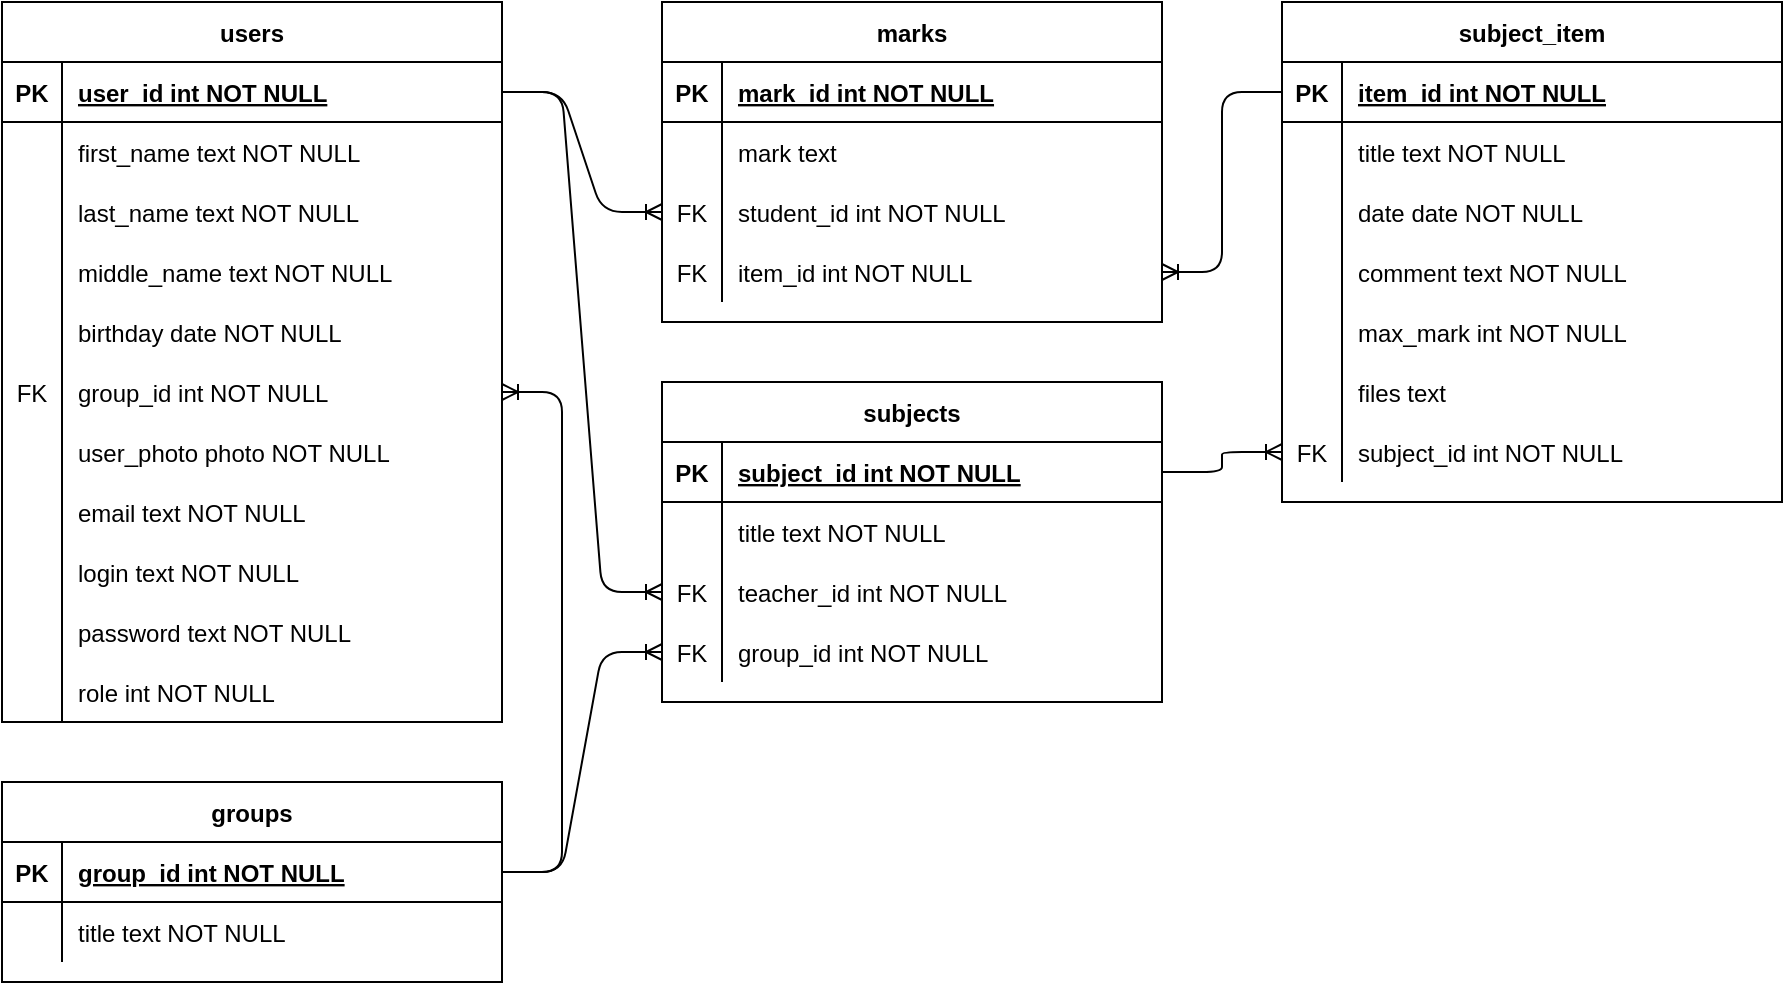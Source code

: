 <mxfile version="13.9.9" type="device"><diagram id="R2lEEEUBdFMjLlhIrx00" name="Page-1"><mxGraphModel dx="1086" dy="806" grid="1" gridSize="10" guides="1" tooltips="1" connect="1" arrows="1" fold="1" page="1" pageScale="1" pageWidth="850" pageHeight="1100" math="0" shadow="0" extFonts="Permanent Marker^https://fonts.googleapis.com/css?family=Permanent+Marker"><root><mxCell id="0"/><mxCell id="1" parent="0"/><mxCell id="C-vyLk0tnHw3VtMMgP7b-2" value="groups" style="shape=table;startSize=30;container=1;collapsible=1;childLayout=tableLayout;fixedRows=1;rowLines=0;fontStyle=1;align=center;resizeLast=1;" parent="1" vertex="1"><mxGeometry x="120" y="510" width="250" height="100" as="geometry"/></mxCell><mxCell id="C-vyLk0tnHw3VtMMgP7b-3" value="" style="shape=partialRectangle;collapsible=0;dropTarget=0;pointerEvents=0;fillColor=none;points=[[0,0.5],[1,0.5]];portConstraint=eastwest;top=0;left=0;right=0;bottom=1;" parent="C-vyLk0tnHw3VtMMgP7b-2" vertex="1"><mxGeometry y="30" width="250" height="30" as="geometry"/></mxCell><mxCell id="C-vyLk0tnHw3VtMMgP7b-4" value="PK" style="shape=partialRectangle;overflow=hidden;connectable=0;fillColor=none;top=0;left=0;bottom=0;right=0;fontStyle=1;" parent="C-vyLk0tnHw3VtMMgP7b-3" vertex="1"><mxGeometry width="30" height="30" as="geometry"/></mxCell><mxCell id="C-vyLk0tnHw3VtMMgP7b-5" value="group_id int NOT NULL " style="shape=partialRectangle;overflow=hidden;connectable=0;fillColor=none;top=0;left=0;bottom=0;right=0;align=left;spacingLeft=6;fontStyle=5;" parent="C-vyLk0tnHw3VtMMgP7b-3" vertex="1"><mxGeometry x="30" width="220" height="30" as="geometry"/></mxCell><mxCell id="C-vyLk0tnHw3VtMMgP7b-6" value="" style="shape=partialRectangle;collapsible=0;dropTarget=0;pointerEvents=0;fillColor=none;points=[[0,0.5],[1,0.5]];portConstraint=eastwest;top=0;left=0;right=0;bottom=0;" parent="C-vyLk0tnHw3VtMMgP7b-2" vertex="1"><mxGeometry y="60" width="250" height="30" as="geometry"/></mxCell><mxCell id="C-vyLk0tnHw3VtMMgP7b-7" value="" style="shape=partialRectangle;overflow=hidden;connectable=0;fillColor=none;top=0;left=0;bottom=0;right=0;" parent="C-vyLk0tnHw3VtMMgP7b-6" vertex="1"><mxGeometry width="30" height="30" as="geometry"/></mxCell><mxCell id="C-vyLk0tnHw3VtMMgP7b-8" value="title text NOT NULL" style="shape=partialRectangle;overflow=hidden;connectable=0;fillColor=none;top=0;left=0;bottom=0;right=0;align=left;spacingLeft=6;" parent="C-vyLk0tnHw3VtMMgP7b-6" vertex="1"><mxGeometry x="30" width="220" height="30" as="geometry"/></mxCell><mxCell id="C-vyLk0tnHw3VtMMgP7b-13" value="subjects" style="shape=table;startSize=30;container=1;collapsible=1;childLayout=tableLayout;fixedRows=1;rowLines=0;fontStyle=1;align=center;resizeLast=1;" parent="1" vertex="1"><mxGeometry x="450" y="310" width="250" height="160" as="geometry"/></mxCell><mxCell id="C-vyLk0tnHw3VtMMgP7b-14" value="" style="shape=partialRectangle;collapsible=0;dropTarget=0;pointerEvents=0;fillColor=none;points=[[0,0.5],[1,0.5]];portConstraint=eastwest;top=0;left=0;right=0;bottom=1;" parent="C-vyLk0tnHw3VtMMgP7b-13" vertex="1"><mxGeometry y="30" width="250" height="30" as="geometry"/></mxCell><mxCell id="C-vyLk0tnHw3VtMMgP7b-15" value="PK" style="shape=partialRectangle;overflow=hidden;connectable=0;fillColor=none;top=0;left=0;bottom=0;right=0;fontStyle=1;" parent="C-vyLk0tnHw3VtMMgP7b-14" vertex="1"><mxGeometry width="30" height="30" as="geometry"/></mxCell><mxCell id="C-vyLk0tnHw3VtMMgP7b-16" value="subject_id int NOT NULL " style="shape=partialRectangle;overflow=hidden;connectable=0;fillColor=none;top=0;left=0;bottom=0;right=0;align=left;spacingLeft=6;fontStyle=5;" parent="C-vyLk0tnHw3VtMMgP7b-14" vertex="1"><mxGeometry x="30" width="220" height="30" as="geometry"/></mxCell><mxCell id="C-vyLk0tnHw3VtMMgP7b-17" value="" style="shape=partialRectangle;collapsible=0;dropTarget=0;pointerEvents=0;fillColor=none;points=[[0,0.5],[1,0.5]];portConstraint=eastwest;top=0;left=0;right=0;bottom=0;" parent="C-vyLk0tnHw3VtMMgP7b-13" vertex="1"><mxGeometry y="60" width="250" height="30" as="geometry"/></mxCell><mxCell id="C-vyLk0tnHw3VtMMgP7b-18" value="" style="shape=partialRectangle;overflow=hidden;connectable=0;fillColor=none;top=0;left=0;bottom=0;right=0;" parent="C-vyLk0tnHw3VtMMgP7b-17" vertex="1"><mxGeometry width="30" height="30" as="geometry"/></mxCell><mxCell id="C-vyLk0tnHw3VtMMgP7b-19" value="title text NOT NULL" style="shape=partialRectangle;overflow=hidden;connectable=0;fillColor=none;top=0;left=0;bottom=0;right=0;align=left;spacingLeft=6;" parent="C-vyLk0tnHw3VtMMgP7b-17" vertex="1"><mxGeometry x="30" width="220" height="30" as="geometry"/></mxCell><mxCell id="C-vyLk0tnHw3VtMMgP7b-20" value="" style="shape=partialRectangle;collapsible=0;dropTarget=0;pointerEvents=0;fillColor=none;points=[[0,0.5],[1,0.5]];portConstraint=eastwest;top=0;left=0;right=0;bottom=0;" parent="C-vyLk0tnHw3VtMMgP7b-13" vertex="1"><mxGeometry y="90" width="250" height="30" as="geometry"/></mxCell><mxCell id="C-vyLk0tnHw3VtMMgP7b-21" value="FK" style="shape=partialRectangle;overflow=hidden;connectable=0;fillColor=none;top=0;left=0;bottom=0;right=0;" parent="C-vyLk0tnHw3VtMMgP7b-20" vertex="1"><mxGeometry width="30" height="30" as="geometry"/></mxCell><mxCell id="C-vyLk0tnHw3VtMMgP7b-22" value="teacher_id int NOT NULL" style="shape=partialRectangle;overflow=hidden;connectable=0;fillColor=none;top=0;left=0;bottom=0;right=0;align=left;spacingLeft=6;" parent="C-vyLk0tnHw3VtMMgP7b-20" vertex="1"><mxGeometry x="30" width="220" height="30" as="geometry"/></mxCell><mxCell id="s-A3LSUBnuDLn5g1_LWY-44" value="" style="shape=partialRectangle;collapsible=0;dropTarget=0;pointerEvents=0;fillColor=none;top=0;left=0;bottom=0;right=0;points=[[0,0.5],[1,0.5]];portConstraint=eastwest;" vertex="1" parent="C-vyLk0tnHw3VtMMgP7b-13"><mxGeometry y="120" width="250" height="30" as="geometry"/></mxCell><mxCell id="s-A3LSUBnuDLn5g1_LWY-45" value="FK" style="shape=partialRectangle;connectable=0;fillColor=none;top=0;left=0;bottom=0;right=0;editable=1;overflow=hidden;" vertex="1" parent="s-A3LSUBnuDLn5g1_LWY-44"><mxGeometry width="30" height="30" as="geometry"/></mxCell><mxCell id="s-A3LSUBnuDLn5g1_LWY-46" value="group_id int NOT NULL" style="shape=partialRectangle;connectable=0;fillColor=none;top=0;left=0;bottom=0;right=0;align=left;spacingLeft=6;overflow=hidden;" vertex="1" parent="s-A3LSUBnuDLn5g1_LWY-44"><mxGeometry x="30" width="220" height="30" as="geometry"/></mxCell><mxCell id="C-vyLk0tnHw3VtMMgP7b-23" value="users" style="shape=table;startSize=30;container=1;collapsible=1;childLayout=tableLayout;fixedRows=1;rowLines=0;fontStyle=1;align=center;resizeLast=1;" parent="1" vertex="1"><mxGeometry x="120" y="120" width="250" height="360" as="geometry"><mxRectangle x="120" y="120" width="60" height="30" as="alternateBounds"/></mxGeometry></mxCell><mxCell id="C-vyLk0tnHw3VtMMgP7b-24" value="" style="shape=partialRectangle;collapsible=0;dropTarget=0;pointerEvents=0;fillColor=none;points=[[0,0.5],[1,0.5]];portConstraint=eastwest;top=0;left=0;right=0;bottom=1;" parent="C-vyLk0tnHw3VtMMgP7b-23" vertex="1"><mxGeometry y="30" width="250" height="30" as="geometry"/></mxCell><mxCell id="C-vyLk0tnHw3VtMMgP7b-25" value="PK" style="shape=partialRectangle;overflow=hidden;connectable=0;fillColor=none;top=0;left=0;bottom=0;right=0;fontStyle=1;" parent="C-vyLk0tnHw3VtMMgP7b-24" vertex="1"><mxGeometry width="30" height="30" as="geometry"/></mxCell><mxCell id="C-vyLk0tnHw3VtMMgP7b-26" value="user_id int NOT NULL" style="shape=partialRectangle;overflow=hidden;connectable=0;fillColor=none;top=0;left=0;bottom=0;right=0;align=left;spacingLeft=6;fontStyle=5;" parent="C-vyLk0tnHw3VtMMgP7b-24" vertex="1"><mxGeometry x="30" width="220" height="30" as="geometry"/></mxCell><mxCell id="C-vyLk0tnHw3VtMMgP7b-27" value="" style="shape=partialRectangle;collapsible=0;dropTarget=0;pointerEvents=0;fillColor=none;points=[[0,0.5],[1,0.5]];portConstraint=eastwest;top=0;left=0;right=0;bottom=0;" parent="C-vyLk0tnHw3VtMMgP7b-23" vertex="1"><mxGeometry y="60" width="250" height="30" as="geometry"/></mxCell><mxCell id="C-vyLk0tnHw3VtMMgP7b-28" value="" style="shape=partialRectangle;overflow=hidden;connectable=0;fillColor=none;top=0;left=0;bottom=0;right=0;" parent="C-vyLk0tnHw3VtMMgP7b-27" vertex="1"><mxGeometry width="30" height="30" as="geometry"/></mxCell><mxCell id="C-vyLk0tnHw3VtMMgP7b-29" value="first_name text NOT NULL" style="shape=partialRectangle;overflow=hidden;connectable=0;fillColor=none;top=0;left=0;bottom=0;right=0;align=left;spacingLeft=6;" parent="C-vyLk0tnHw3VtMMgP7b-27" vertex="1"><mxGeometry x="30" width="220" height="30" as="geometry"/></mxCell><mxCell id="s-A3LSUBnuDLn5g1_LWY-13" value="" style="shape=partialRectangle;collapsible=0;dropTarget=0;pointerEvents=0;fillColor=none;top=0;left=0;bottom=0;right=0;points=[[0,0.5],[1,0.5]];portConstraint=eastwest;" vertex="1" parent="C-vyLk0tnHw3VtMMgP7b-23"><mxGeometry y="90" width="250" height="30" as="geometry"/></mxCell><mxCell id="s-A3LSUBnuDLn5g1_LWY-14" value="" style="shape=partialRectangle;connectable=0;fillColor=none;top=0;left=0;bottom=0;right=0;editable=1;overflow=hidden;" vertex="1" parent="s-A3LSUBnuDLn5g1_LWY-13"><mxGeometry width="30" height="30" as="geometry"/></mxCell><mxCell id="s-A3LSUBnuDLn5g1_LWY-15" value="last_name text NOT NULL" style="shape=partialRectangle;connectable=0;fillColor=none;top=0;left=0;bottom=0;right=0;align=left;spacingLeft=6;overflow=hidden;" vertex="1" parent="s-A3LSUBnuDLn5g1_LWY-13"><mxGeometry x="30" width="220" height="30" as="geometry"/></mxCell><mxCell id="s-A3LSUBnuDLn5g1_LWY-16" value="" style="shape=partialRectangle;collapsible=0;dropTarget=0;pointerEvents=0;fillColor=none;top=0;left=0;bottom=0;right=0;points=[[0,0.5],[1,0.5]];portConstraint=eastwest;" vertex="1" parent="C-vyLk0tnHw3VtMMgP7b-23"><mxGeometry y="120" width="250" height="30" as="geometry"/></mxCell><mxCell id="s-A3LSUBnuDLn5g1_LWY-17" value="" style="shape=partialRectangle;connectable=0;fillColor=none;top=0;left=0;bottom=0;right=0;editable=1;overflow=hidden;" vertex="1" parent="s-A3LSUBnuDLn5g1_LWY-16"><mxGeometry width="30" height="30" as="geometry"/></mxCell><mxCell id="s-A3LSUBnuDLn5g1_LWY-18" value="middle_name text NOT NULL" style="shape=partialRectangle;connectable=0;fillColor=none;top=0;left=0;bottom=0;right=0;align=left;spacingLeft=6;overflow=hidden;" vertex="1" parent="s-A3LSUBnuDLn5g1_LWY-16"><mxGeometry x="30" width="220" height="30" as="geometry"/></mxCell><mxCell id="s-A3LSUBnuDLn5g1_LWY-19" value="" style="shape=partialRectangle;collapsible=0;dropTarget=0;pointerEvents=0;fillColor=none;top=0;left=0;bottom=0;right=0;points=[[0,0.5],[1,0.5]];portConstraint=eastwest;" vertex="1" parent="C-vyLk0tnHw3VtMMgP7b-23"><mxGeometry y="150" width="250" height="30" as="geometry"/></mxCell><mxCell id="s-A3LSUBnuDLn5g1_LWY-20" value="" style="shape=partialRectangle;connectable=0;fillColor=none;top=0;left=0;bottom=0;right=0;editable=1;overflow=hidden;" vertex="1" parent="s-A3LSUBnuDLn5g1_LWY-19"><mxGeometry width="30" height="30" as="geometry"/></mxCell><mxCell id="s-A3LSUBnuDLn5g1_LWY-21" value="birthday date NOT NULL" style="shape=partialRectangle;connectable=0;fillColor=none;top=0;left=0;bottom=0;right=0;align=left;spacingLeft=6;overflow=hidden;" vertex="1" parent="s-A3LSUBnuDLn5g1_LWY-19"><mxGeometry x="30" width="220" height="30" as="geometry"/></mxCell><mxCell id="s-A3LSUBnuDLn5g1_LWY-22" value="" style="shape=partialRectangle;collapsible=0;dropTarget=0;pointerEvents=0;fillColor=none;top=0;left=0;bottom=0;right=0;points=[[0,0.5],[1,0.5]];portConstraint=eastwest;" vertex="1" parent="C-vyLk0tnHw3VtMMgP7b-23"><mxGeometry y="180" width="250" height="30" as="geometry"/></mxCell><mxCell id="s-A3LSUBnuDLn5g1_LWY-23" value="FK" style="shape=partialRectangle;connectable=0;fillColor=none;top=0;left=0;bottom=0;right=0;editable=1;overflow=hidden;" vertex="1" parent="s-A3LSUBnuDLn5g1_LWY-22"><mxGeometry width="30" height="30" as="geometry"/></mxCell><mxCell id="s-A3LSUBnuDLn5g1_LWY-24" value="group_id int NOT NULL" style="shape=partialRectangle;connectable=0;fillColor=none;top=0;left=0;bottom=0;right=0;align=left;spacingLeft=6;overflow=hidden;" vertex="1" parent="s-A3LSUBnuDLn5g1_LWY-22"><mxGeometry x="30" width="220" height="30" as="geometry"/></mxCell><mxCell id="s-A3LSUBnuDLn5g1_LWY-29" value="" style="shape=partialRectangle;collapsible=0;dropTarget=0;pointerEvents=0;fillColor=none;top=0;left=0;bottom=0;right=0;points=[[0,0.5],[1,0.5]];portConstraint=eastwest;" vertex="1" parent="C-vyLk0tnHw3VtMMgP7b-23"><mxGeometry y="210" width="250" height="30" as="geometry"/></mxCell><mxCell id="s-A3LSUBnuDLn5g1_LWY-30" value="" style="shape=partialRectangle;connectable=0;fillColor=none;top=0;left=0;bottom=0;right=0;editable=1;overflow=hidden;" vertex="1" parent="s-A3LSUBnuDLn5g1_LWY-29"><mxGeometry width="30" height="30" as="geometry"/></mxCell><mxCell id="s-A3LSUBnuDLn5g1_LWY-31" value="user_photo photo NOT NULL" style="shape=partialRectangle;connectable=0;fillColor=none;top=0;left=0;bottom=0;right=0;align=left;spacingLeft=6;overflow=hidden;" vertex="1" parent="s-A3LSUBnuDLn5g1_LWY-29"><mxGeometry x="30" width="220" height="30" as="geometry"/></mxCell><mxCell id="s-A3LSUBnuDLn5g1_LWY-32" value="" style="shape=partialRectangle;collapsible=0;dropTarget=0;pointerEvents=0;fillColor=none;top=0;left=0;bottom=0;right=0;points=[[0,0.5],[1,0.5]];portConstraint=eastwest;" vertex="1" parent="C-vyLk0tnHw3VtMMgP7b-23"><mxGeometry y="240" width="250" height="30" as="geometry"/></mxCell><mxCell id="s-A3LSUBnuDLn5g1_LWY-33" value="" style="shape=partialRectangle;connectable=0;fillColor=none;top=0;left=0;bottom=0;right=0;editable=1;overflow=hidden;" vertex="1" parent="s-A3LSUBnuDLn5g1_LWY-32"><mxGeometry width="30" height="30" as="geometry"/></mxCell><mxCell id="s-A3LSUBnuDLn5g1_LWY-34" value="email text NOT NULL" style="shape=partialRectangle;connectable=0;fillColor=none;top=0;left=0;bottom=0;right=0;align=left;spacingLeft=6;overflow=hidden;" vertex="1" parent="s-A3LSUBnuDLn5g1_LWY-32"><mxGeometry x="30" width="220" height="30" as="geometry"/></mxCell><mxCell id="s-A3LSUBnuDLn5g1_LWY-35" value="" style="shape=partialRectangle;collapsible=0;dropTarget=0;pointerEvents=0;fillColor=none;top=0;left=0;bottom=0;right=0;points=[[0,0.5],[1,0.5]];portConstraint=eastwest;" vertex="1" parent="C-vyLk0tnHw3VtMMgP7b-23"><mxGeometry y="270" width="250" height="30" as="geometry"/></mxCell><mxCell id="s-A3LSUBnuDLn5g1_LWY-36" value="" style="shape=partialRectangle;connectable=0;fillColor=none;top=0;left=0;bottom=0;right=0;editable=1;overflow=hidden;" vertex="1" parent="s-A3LSUBnuDLn5g1_LWY-35"><mxGeometry width="30" height="30" as="geometry"/></mxCell><mxCell id="s-A3LSUBnuDLn5g1_LWY-37" value="login text NOT NULL" style="shape=partialRectangle;connectable=0;fillColor=none;top=0;left=0;bottom=0;right=0;align=left;spacingLeft=6;overflow=hidden;" vertex="1" parent="s-A3LSUBnuDLn5g1_LWY-35"><mxGeometry x="30" width="220" height="30" as="geometry"/></mxCell><mxCell id="s-A3LSUBnuDLn5g1_LWY-38" value="" style="shape=partialRectangle;collapsible=0;dropTarget=0;pointerEvents=0;fillColor=none;top=0;left=0;bottom=0;right=0;points=[[0,0.5],[1,0.5]];portConstraint=eastwest;" vertex="1" parent="C-vyLk0tnHw3VtMMgP7b-23"><mxGeometry y="300" width="250" height="30" as="geometry"/></mxCell><mxCell id="s-A3LSUBnuDLn5g1_LWY-39" value="" style="shape=partialRectangle;connectable=0;fillColor=none;top=0;left=0;bottom=0;right=0;editable=1;overflow=hidden;" vertex="1" parent="s-A3LSUBnuDLn5g1_LWY-38"><mxGeometry width="30" height="30" as="geometry"/></mxCell><mxCell id="s-A3LSUBnuDLn5g1_LWY-40" value="password text NOT NULL" style="shape=partialRectangle;connectable=0;fillColor=none;top=0;left=0;bottom=0;right=0;align=left;spacingLeft=6;overflow=hidden;" vertex="1" parent="s-A3LSUBnuDLn5g1_LWY-38"><mxGeometry x="30" width="220" height="30" as="geometry"/></mxCell><mxCell id="s-A3LSUBnuDLn5g1_LWY-41" value="" style="shape=partialRectangle;collapsible=0;dropTarget=0;pointerEvents=0;fillColor=none;top=0;left=0;bottom=0;right=0;points=[[0,0.5],[1,0.5]];portConstraint=eastwest;" vertex="1" parent="C-vyLk0tnHw3VtMMgP7b-23"><mxGeometry y="330" width="250" height="30" as="geometry"/></mxCell><mxCell id="s-A3LSUBnuDLn5g1_LWY-42" value="" style="shape=partialRectangle;connectable=0;fillColor=none;top=0;left=0;bottom=0;right=0;editable=1;overflow=hidden;" vertex="1" parent="s-A3LSUBnuDLn5g1_LWY-41"><mxGeometry width="30" height="30" as="geometry"/></mxCell><mxCell id="s-A3LSUBnuDLn5g1_LWY-43" value="role int NOT NULL" style="shape=partialRectangle;connectable=0;fillColor=none;top=0;left=0;bottom=0;right=0;align=left;spacingLeft=6;overflow=hidden;" vertex="1" parent="s-A3LSUBnuDLn5g1_LWY-41"><mxGeometry x="30" width="220" height="30" as="geometry"/></mxCell><mxCell id="s-A3LSUBnuDLn5g1_LWY-47" value="subject_item" style="shape=table;startSize=30;container=1;collapsible=1;childLayout=tableLayout;fixedRows=1;rowLines=0;fontStyle=1;align=center;resizeLast=1;" vertex="1" parent="1"><mxGeometry x="760" y="120" width="250" height="250" as="geometry"/></mxCell><mxCell id="s-A3LSUBnuDLn5g1_LWY-48" value="" style="shape=partialRectangle;collapsible=0;dropTarget=0;pointerEvents=0;fillColor=none;top=0;left=0;bottom=1;right=0;points=[[0,0.5],[1,0.5]];portConstraint=eastwest;" vertex="1" parent="s-A3LSUBnuDLn5g1_LWY-47"><mxGeometry y="30" width="250" height="30" as="geometry"/></mxCell><mxCell id="s-A3LSUBnuDLn5g1_LWY-49" value="PK" style="shape=partialRectangle;connectable=0;fillColor=none;top=0;left=0;bottom=0;right=0;fontStyle=1;overflow=hidden;" vertex="1" parent="s-A3LSUBnuDLn5g1_LWY-48"><mxGeometry width="30" height="30" as="geometry"/></mxCell><mxCell id="s-A3LSUBnuDLn5g1_LWY-50" value="item_id int NOT NULL" style="shape=partialRectangle;connectable=0;fillColor=none;top=0;left=0;bottom=0;right=0;align=left;spacingLeft=6;fontStyle=5;overflow=hidden;" vertex="1" parent="s-A3LSUBnuDLn5g1_LWY-48"><mxGeometry x="30" width="220" height="30" as="geometry"/></mxCell><mxCell id="s-A3LSUBnuDLn5g1_LWY-51" value="" style="shape=partialRectangle;collapsible=0;dropTarget=0;pointerEvents=0;fillColor=none;top=0;left=0;bottom=0;right=0;points=[[0,0.5],[1,0.5]];portConstraint=eastwest;" vertex="1" parent="s-A3LSUBnuDLn5g1_LWY-47"><mxGeometry y="60" width="250" height="30" as="geometry"/></mxCell><mxCell id="s-A3LSUBnuDLn5g1_LWY-52" value="" style="shape=partialRectangle;connectable=0;fillColor=none;top=0;left=0;bottom=0;right=0;editable=1;overflow=hidden;" vertex="1" parent="s-A3LSUBnuDLn5g1_LWY-51"><mxGeometry width="30" height="30" as="geometry"/></mxCell><mxCell id="s-A3LSUBnuDLn5g1_LWY-53" value="title text NOT NULL" style="shape=partialRectangle;connectable=0;fillColor=none;top=0;left=0;bottom=0;right=0;align=left;spacingLeft=6;overflow=hidden;" vertex="1" parent="s-A3LSUBnuDLn5g1_LWY-51"><mxGeometry x="30" width="220" height="30" as="geometry"/></mxCell><mxCell id="s-A3LSUBnuDLn5g1_LWY-54" value="" style="shape=partialRectangle;collapsible=0;dropTarget=0;pointerEvents=0;fillColor=none;top=0;left=0;bottom=0;right=0;points=[[0,0.5],[1,0.5]];portConstraint=eastwest;" vertex="1" parent="s-A3LSUBnuDLn5g1_LWY-47"><mxGeometry y="90" width="250" height="30" as="geometry"/></mxCell><mxCell id="s-A3LSUBnuDLn5g1_LWY-55" value="" style="shape=partialRectangle;connectable=0;fillColor=none;top=0;left=0;bottom=0;right=0;editable=1;overflow=hidden;" vertex="1" parent="s-A3LSUBnuDLn5g1_LWY-54"><mxGeometry width="30" height="30" as="geometry"/></mxCell><mxCell id="s-A3LSUBnuDLn5g1_LWY-56" value="date date NOT NULL" style="shape=partialRectangle;connectable=0;fillColor=none;top=0;left=0;bottom=0;right=0;align=left;spacingLeft=6;overflow=hidden;" vertex="1" parent="s-A3LSUBnuDLn5g1_LWY-54"><mxGeometry x="30" width="220" height="30" as="geometry"/></mxCell><mxCell id="s-A3LSUBnuDLn5g1_LWY-57" value="" style="shape=partialRectangle;collapsible=0;dropTarget=0;pointerEvents=0;fillColor=none;top=0;left=0;bottom=0;right=0;points=[[0,0.5],[1,0.5]];portConstraint=eastwest;" vertex="1" parent="s-A3LSUBnuDLn5g1_LWY-47"><mxGeometry y="120" width="250" height="30" as="geometry"/></mxCell><mxCell id="s-A3LSUBnuDLn5g1_LWY-58" value="" style="shape=partialRectangle;connectable=0;fillColor=none;top=0;left=0;bottom=0;right=0;editable=1;overflow=hidden;" vertex="1" parent="s-A3LSUBnuDLn5g1_LWY-57"><mxGeometry width="30" height="30" as="geometry"/></mxCell><mxCell id="s-A3LSUBnuDLn5g1_LWY-59" value="comment text NOT NULL" style="shape=partialRectangle;connectable=0;fillColor=none;top=0;left=0;bottom=0;right=0;align=left;spacingLeft=6;overflow=hidden;" vertex="1" parent="s-A3LSUBnuDLn5g1_LWY-57"><mxGeometry x="30" width="220" height="30" as="geometry"/></mxCell><mxCell id="s-A3LSUBnuDLn5g1_LWY-60" value="" style="shape=partialRectangle;collapsible=0;dropTarget=0;pointerEvents=0;fillColor=none;top=0;left=0;bottom=0;right=0;points=[[0,0.5],[1,0.5]];portConstraint=eastwest;" vertex="1" parent="s-A3LSUBnuDLn5g1_LWY-47"><mxGeometry y="150" width="250" height="30" as="geometry"/></mxCell><mxCell id="s-A3LSUBnuDLn5g1_LWY-61" value="" style="shape=partialRectangle;connectable=0;fillColor=none;top=0;left=0;bottom=0;right=0;editable=1;overflow=hidden;" vertex="1" parent="s-A3LSUBnuDLn5g1_LWY-60"><mxGeometry width="30" height="30" as="geometry"/></mxCell><mxCell id="s-A3LSUBnuDLn5g1_LWY-62" value="max_mark int NOT NULL" style="shape=partialRectangle;connectable=0;fillColor=none;top=0;left=0;bottom=0;right=0;align=left;spacingLeft=6;overflow=hidden;" vertex="1" parent="s-A3LSUBnuDLn5g1_LWY-60"><mxGeometry x="30" width="220" height="30" as="geometry"/></mxCell><mxCell id="s-A3LSUBnuDLn5g1_LWY-63" value="" style="shape=partialRectangle;collapsible=0;dropTarget=0;pointerEvents=0;fillColor=none;top=0;left=0;bottom=0;right=0;points=[[0,0.5],[1,0.5]];portConstraint=eastwest;" vertex="1" parent="s-A3LSUBnuDLn5g1_LWY-47"><mxGeometry y="180" width="250" height="30" as="geometry"/></mxCell><mxCell id="s-A3LSUBnuDLn5g1_LWY-64" value="" style="shape=partialRectangle;connectable=0;fillColor=none;top=0;left=0;bottom=0;right=0;editable=1;overflow=hidden;" vertex="1" parent="s-A3LSUBnuDLn5g1_LWY-63"><mxGeometry width="30" height="30" as="geometry"/></mxCell><mxCell id="s-A3LSUBnuDLn5g1_LWY-65" value="files text" style="shape=partialRectangle;connectable=0;fillColor=none;top=0;left=0;bottom=0;right=0;align=left;spacingLeft=6;overflow=hidden;" vertex="1" parent="s-A3LSUBnuDLn5g1_LWY-63"><mxGeometry x="30" width="220" height="30" as="geometry"/></mxCell><mxCell id="s-A3LSUBnuDLn5g1_LWY-66" value="" style="shape=partialRectangle;collapsible=0;dropTarget=0;pointerEvents=0;fillColor=none;top=0;left=0;bottom=0;right=0;points=[[0,0.5],[1,0.5]];portConstraint=eastwest;" vertex="1" parent="s-A3LSUBnuDLn5g1_LWY-47"><mxGeometry y="210" width="250" height="30" as="geometry"/></mxCell><mxCell id="s-A3LSUBnuDLn5g1_LWY-67" value="FK" style="shape=partialRectangle;connectable=0;fillColor=none;top=0;left=0;bottom=0;right=0;editable=1;overflow=hidden;" vertex="1" parent="s-A3LSUBnuDLn5g1_LWY-66"><mxGeometry width="30" height="30" as="geometry"/></mxCell><mxCell id="s-A3LSUBnuDLn5g1_LWY-68" value="subject_id int NOT NULL" style="shape=partialRectangle;connectable=0;fillColor=none;top=0;left=0;bottom=0;right=0;align=left;spacingLeft=6;overflow=hidden;" vertex="1" parent="s-A3LSUBnuDLn5g1_LWY-66"><mxGeometry x="30" width="220" height="30" as="geometry"/></mxCell><mxCell id="s-A3LSUBnuDLn5g1_LWY-69" value="marks" style="shape=table;startSize=30;container=1;collapsible=1;childLayout=tableLayout;fixedRows=1;rowLines=0;fontStyle=1;align=center;resizeLast=1;" vertex="1" parent="1"><mxGeometry x="450" y="120" width="250" height="160" as="geometry"/></mxCell><mxCell id="s-A3LSUBnuDLn5g1_LWY-70" value="" style="shape=partialRectangle;collapsible=0;dropTarget=0;pointerEvents=0;fillColor=none;top=0;left=0;bottom=1;right=0;points=[[0,0.5],[1,0.5]];portConstraint=eastwest;" vertex="1" parent="s-A3LSUBnuDLn5g1_LWY-69"><mxGeometry y="30" width="250" height="30" as="geometry"/></mxCell><mxCell id="s-A3LSUBnuDLn5g1_LWY-71" value="PK" style="shape=partialRectangle;connectable=0;fillColor=none;top=0;left=0;bottom=0;right=0;fontStyle=1;overflow=hidden;" vertex="1" parent="s-A3LSUBnuDLn5g1_LWY-70"><mxGeometry width="30" height="30" as="geometry"/></mxCell><mxCell id="s-A3LSUBnuDLn5g1_LWY-72" value="mark_id int NOT NULL" style="shape=partialRectangle;connectable=0;fillColor=none;top=0;left=0;bottom=0;right=0;align=left;spacingLeft=6;fontStyle=5;overflow=hidden;" vertex="1" parent="s-A3LSUBnuDLn5g1_LWY-70"><mxGeometry x="30" width="220" height="30" as="geometry"/></mxCell><mxCell id="s-A3LSUBnuDLn5g1_LWY-73" value="" style="shape=partialRectangle;collapsible=0;dropTarget=0;pointerEvents=0;fillColor=none;top=0;left=0;bottom=0;right=0;points=[[0,0.5],[1,0.5]];portConstraint=eastwest;" vertex="1" parent="s-A3LSUBnuDLn5g1_LWY-69"><mxGeometry y="60" width="250" height="30" as="geometry"/></mxCell><mxCell id="s-A3LSUBnuDLn5g1_LWY-74" value="" style="shape=partialRectangle;connectable=0;fillColor=none;top=0;left=0;bottom=0;right=0;editable=1;overflow=hidden;" vertex="1" parent="s-A3LSUBnuDLn5g1_LWY-73"><mxGeometry width="30" height="30" as="geometry"/></mxCell><mxCell id="s-A3LSUBnuDLn5g1_LWY-75" value="mark text" style="shape=partialRectangle;connectable=0;fillColor=none;top=0;left=0;bottom=0;right=0;align=left;spacingLeft=6;overflow=hidden;" vertex="1" parent="s-A3LSUBnuDLn5g1_LWY-73"><mxGeometry x="30" width="220" height="30" as="geometry"/></mxCell><mxCell id="s-A3LSUBnuDLn5g1_LWY-76" value="" style="shape=partialRectangle;collapsible=0;dropTarget=0;pointerEvents=0;fillColor=none;top=0;left=0;bottom=0;right=0;points=[[0,0.5],[1,0.5]];portConstraint=eastwest;" vertex="1" parent="s-A3LSUBnuDLn5g1_LWY-69"><mxGeometry y="90" width="250" height="30" as="geometry"/></mxCell><mxCell id="s-A3LSUBnuDLn5g1_LWY-77" value="FK" style="shape=partialRectangle;connectable=0;fillColor=none;top=0;left=0;bottom=0;right=0;editable=1;overflow=hidden;" vertex="1" parent="s-A3LSUBnuDLn5g1_LWY-76"><mxGeometry width="30" height="30" as="geometry"/></mxCell><mxCell id="s-A3LSUBnuDLn5g1_LWY-78" value="student_id int NOT NULL" style="shape=partialRectangle;connectable=0;fillColor=none;top=0;left=0;bottom=0;right=0;align=left;spacingLeft=6;overflow=hidden;" vertex="1" parent="s-A3LSUBnuDLn5g1_LWY-76"><mxGeometry x="30" width="220" height="30" as="geometry"/></mxCell><mxCell id="s-A3LSUBnuDLn5g1_LWY-79" value="" style="shape=partialRectangle;collapsible=0;dropTarget=0;pointerEvents=0;fillColor=none;top=0;left=0;bottom=0;right=0;points=[[0,0.5],[1,0.5]];portConstraint=eastwest;" vertex="1" parent="s-A3LSUBnuDLn5g1_LWY-69"><mxGeometry y="120" width="250" height="30" as="geometry"/></mxCell><mxCell id="s-A3LSUBnuDLn5g1_LWY-80" value="FK" style="shape=partialRectangle;connectable=0;fillColor=none;top=0;left=0;bottom=0;right=0;editable=1;overflow=hidden;" vertex="1" parent="s-A3LSUBnuDLn5g1_LWY-79"><mxGeometry width="30" height="30" as="geometry"/></mxCell><mxCell id="s-A3LSUBnuDLn5g1_LWY-81" value="item_id int NOT NULL" style="shape=partialRectangle;connectable=0;fillColor=none;top=0;left=0;bottom=0;right=0;align=left;spacingLeft=6;overflow=hidden;" vertex="1" parent="s-A3LSUBnuDLn5g1_LWY-79"><mxGeometry x="30" width="220" height="30" as="geometry"/></mxCell><mxCell id="s-A3LSUBnuDLn5g1_LWY-83" value="" style="edgeStyle=entityRelationEdgeStyle;fontSize=12;html=1;endArrow=ERoneToMany;exitX=1;exitY=0.5;exitDx=0;exitDy=0;entryX=0;entryY=0.5;entryDx=0;entryDy=0;" edge="1" parent="1" source="C-vyLk0tnHw3VtMMgP7b-24" target="C-vyLk0tnHw3VtMMgP7b-20"><mxGeometry width="100" height="100" relative="1" as="geometry"><mxPoint x="730" y="500" as="sourcePoint"/><mxPoint x="830" y="400" as="targetPoint"/></mxGeometry></mxCell><mxCell id="s-A3LSUBnuDLn5g1_LWY-87" value="" style="edgeStyle=entityRelationEdgeStyle;fontSize=12;html=1;endArrow=ERoneToMany;entryX=1;entryY=0.5;entryDx=0;entryDy=0;exitX=0;exitY=0.5;exitDx=0;exitDy=0;" edge="1" parent="1" source="s-A3LSUBnuDLn5g1_LWY-48" target="s-A3LSUBnuDLn5g1_LWY-79"><mxGeometry width="100" height="100" relative="1" as="geometry"><mxPoint x="1010" y="165" as="sourcePoint"/><mxPoint x="840" y="550" as="targetPoint"/></mxGeometry></mxCell><mxCell id="s-A3LSUBnuDLn5g1_LWY-89" value="" style="edgeStyle=entityRelationEdgeStyle;fontSize=12;html=1;endArrow=ERoneToMany;exitX=1;exitY=0.5;exitDx=0;exitDy=0;entryX=1;entryY=0.5;entryDx=0;entryDy=0;" edge="1" parent="1" source="C-vyLk0tnHw3VtMMgP7b-3" target="s-A3LSUBnuDLn5g1_LWY-22"><mxGeometry width="100" height="100" relative="1" as="geometry"><mxPoint x="120" y="545" as="sourcePoint"/><mxPoint x="480" y="360" as="targetPoint"/></mxGeometry></mxCell><mxCell id="s-A3LSUBnuDLn5g1_LWY-90" value="" style="edgeStyle=entityRelationEdgeStyle;fontSize=12;html=1;endArrow=ERoneToMany;entryX=0;entryY=0.5;entryDx=0;entryDy=0;exitX=1;exitY=0.5;exitDx=0;exitDy=0;" edge="1" parent="1" source="C-vyLk0tnHw3VtMMgP7b-24" target="s-A3LSUBnuDLn5g1_LWY-76"><mxGeometry width="100" height="100" relative="1" as="geometry"><mxPoint x="380" y="460" as="sourcePoint"/><mxPoint x="480" y="360" as="targetPoint"/></mxGeometry></mxCell><mxCell id="s-A3LSUBnuDLn5g1_LWY-91" value="" style="edgeStyle=entityRelationEdgeStyle;fontSize=12;html=1;endArrow=ERoneToMany;exitX=1;exitY=0.5;exitDx=0;exitDy=0;entryX=0;entryY=0.5;entryDx=0;entryDy=0;" edge="1" parent="1" source="C-vyLk0tnHw3VtMMgP7b-3" target="s-A3LSUBnuDLn5g1_LWY-44"><mxGeometry width="100" height="100" relative="1" as="geometry"><mxPoint x="380" y="460" as="sourcePoint"/><mxPoint x="480" y="360" as="targetPoint"/></mxGeometry></mxCell><mxCell id="s-A3LSUBnuDLn5g1_LWY-92" value="" style="edgeStyle=entityRelationEdgeStyle;fontSize=12;html=1;endArrow=ERoneToMany;exitX=1;exitY=0.5;exitDx=0;exitDy=0;entryX=0;entryY=0.5;entryDx=0;entryDy=0;" edge="1" parent="1" source="C-vyLk0tnHw3VtMMgP7b-14" target="s-A3LSUBnuDLn5g1_LWY-66"><mxGeometry width="100" height="100" relative="1" as="geometry"><mxPoint x="710" y="690" as="sourcePoint"/><mxPoint x="1010" y="345" as="targetPoint"/></mxGeometry></mxCell></root></mxGraphModel></diagram></mxfile>